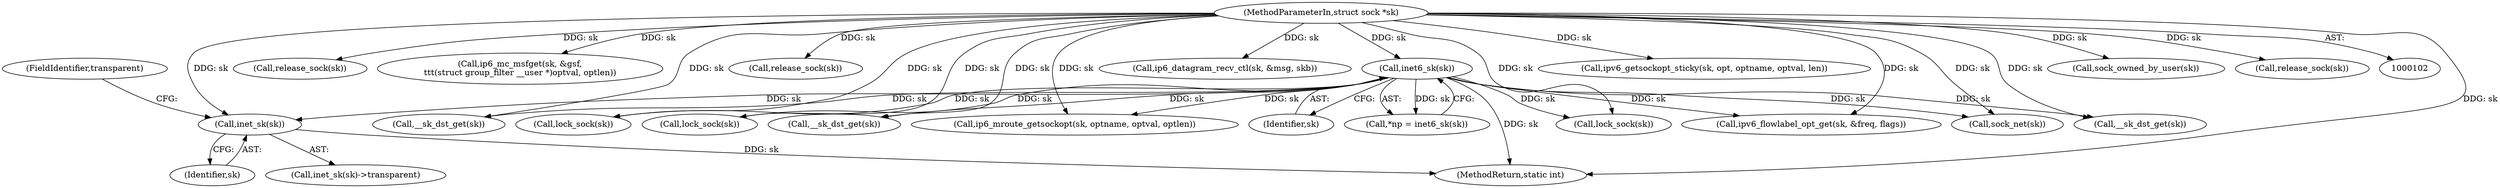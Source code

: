 digraph "0_linux_45f6fad84cc305103b28d73482b344d7f5b76f39_10@pointer" {
"1000764" [label="(Call,inet_sk(sk))"];
"1000113" [label="(Call,inet6_sk(sk))"];
"1000103" [label="(MethodParameterIn,struct sock *sk)"];
"1000602" [label="(Call,release_sock(sk))"];
"1000210" [label="(Call,ip6_mc_msfget(sk, &gsf,\n\t\t\t(struct group_filter __user *)optval, optlen))"];
"1000113" [label="(Call,inet6_sk(sk))"];
"1000723" [label="(Call,__sk_dst_get(sk))"];
"1000264" [label="(Call,release_sock(sk))"];
"1000763" [label="(Call,inet_sk(sk)->transparent)"];
"1000584" [label="(Call,lock_sock(sk))"];
"1000766" [label="(FieldIdentifier,transparent)"];
"1000925" [label="(Call,ipv6_flowlabel_opt_get(sk, &freq, flags))"];
"1000824" [label="(Call,sock_net(sk))"];
"1000806" [label="(Call,__sk_dst_get(sk))"];
"1000111" [label="(Call,*np = inet6_sk(sk))"];
"1000259" [label="(Call,ip6_datagram_recv_ctl(sk, &msg, skb))"];
"1000489" [label="(Call,__sk_dst_get(sk))"];
"1001039" [label="(MethodReturn,static int)"];
"1000596" [label="(Call,ipv6_getsockopt_sticky(sk, opt, optname, optval, len))"];
"1000250" [label="(Call,lock_sock(sk))"];
"1000121" [label="(Call,ip6_mroute_getsockopt(sk, optname, optval, optlen))"];
"1000206" [label="(Call,lock_sock(sk))"];
"1000114" [label="(Identifier,sk)"];
"1000103" [label="(MethodParameterIn,struct sock *sk)"];
"1000764" [label="(Call,inet_sk(sk))"];
"1000765" [label="(Identifier,sk)"];
"1000592" [label="(Call,sock_owned_by_user(sk))"];
"1000218" [label="(Call,release_sock(sk))"];
"1000764" -> "1000763"  [label="AST: "];
"1000764" -> "1000765"  [label="CFG: "];
"1000765" -> "1000764"  [label="AST: "];
"1000766" -> "1000764"  [label="CFG: "];
"1000764" -> "1001039"  [label="DDG: sk"];
"1000113" -> "1000764"  [label="DDG: sk"];
"1000103" -> "1000764"  [label="DDG: sk"];
"1000113" -> "1000111"  [label="AST: "];
"1000113" -> "1000114"  [label="CFG: "];
"1000114" -> "1000113"  [label="AST: "];
"1000111" -> "1000113"  [label="CFG: "];
"1000113" -> "1001039"  [label="DDG: sk"];
"1000113" -> "1000111"  [label="DDG: sk"];
"1000103" -> "1000113"  [label="DDG: sk"];
"1000113" -> "1000121"  [label="DDG: sk"];
"1000113" -> "1000206"  [label="DDG: sk"];
"1000113" -> "1000250"  [label="DDG: sk"];
"1000113" -> "1000489"  [label="DDG: sk"];
"1000113" -> "1000584"  [label="DDG: sk"];
"1000113" -> "1000723"  [label="DDG: sk"];
"1000113" -> "1000806"  [label="DDG: sk"];
"1000113" -> "1000824"  [label="DDG: sk"];
"1000113" -> "1000925"  [label="DDG: sk"];
"1000103" -> "1000102"  [label="AST: "];
"1000103" -> "1001039"  [label="DDG: sk"];
"1000103" -> "1000121"  [label="DDG: sk"];
"1000103" -> "1000206"  [label="DDG: sk"];
"1000103" -> "1000210"  [label="DDG: sk"];
"1000103" -> "1000218"  [label="DDG: sk"];
"1000103" -> "1000250"  [label="DDG: sk"];
"1000103" -> "1000259"  [label="DDG: sk"];
"1000103" -> "1000264"  [label="DDG: sk"];
"1000103" -> "1000489"  [label="DDG: sk"];
"1000103" -> "1000584"  [label="DDG: sk"];
"1000103" -> "1000592"  [label="DDG: sk"];
"1000103" -> "1000596"  [label="DDG: sk"];
"1000103" -> "1000602"  [label="DDG: sk"];
"1000103" -> "1000723"  [label="DDG: sk"];
"1000103" -> "1000806"  [label="DDG: sk"];
"1000103" -> "1000824"  [label="DDG: sk"];
"1000103" -> "1000925"  [label="DDG: sk"];
}
